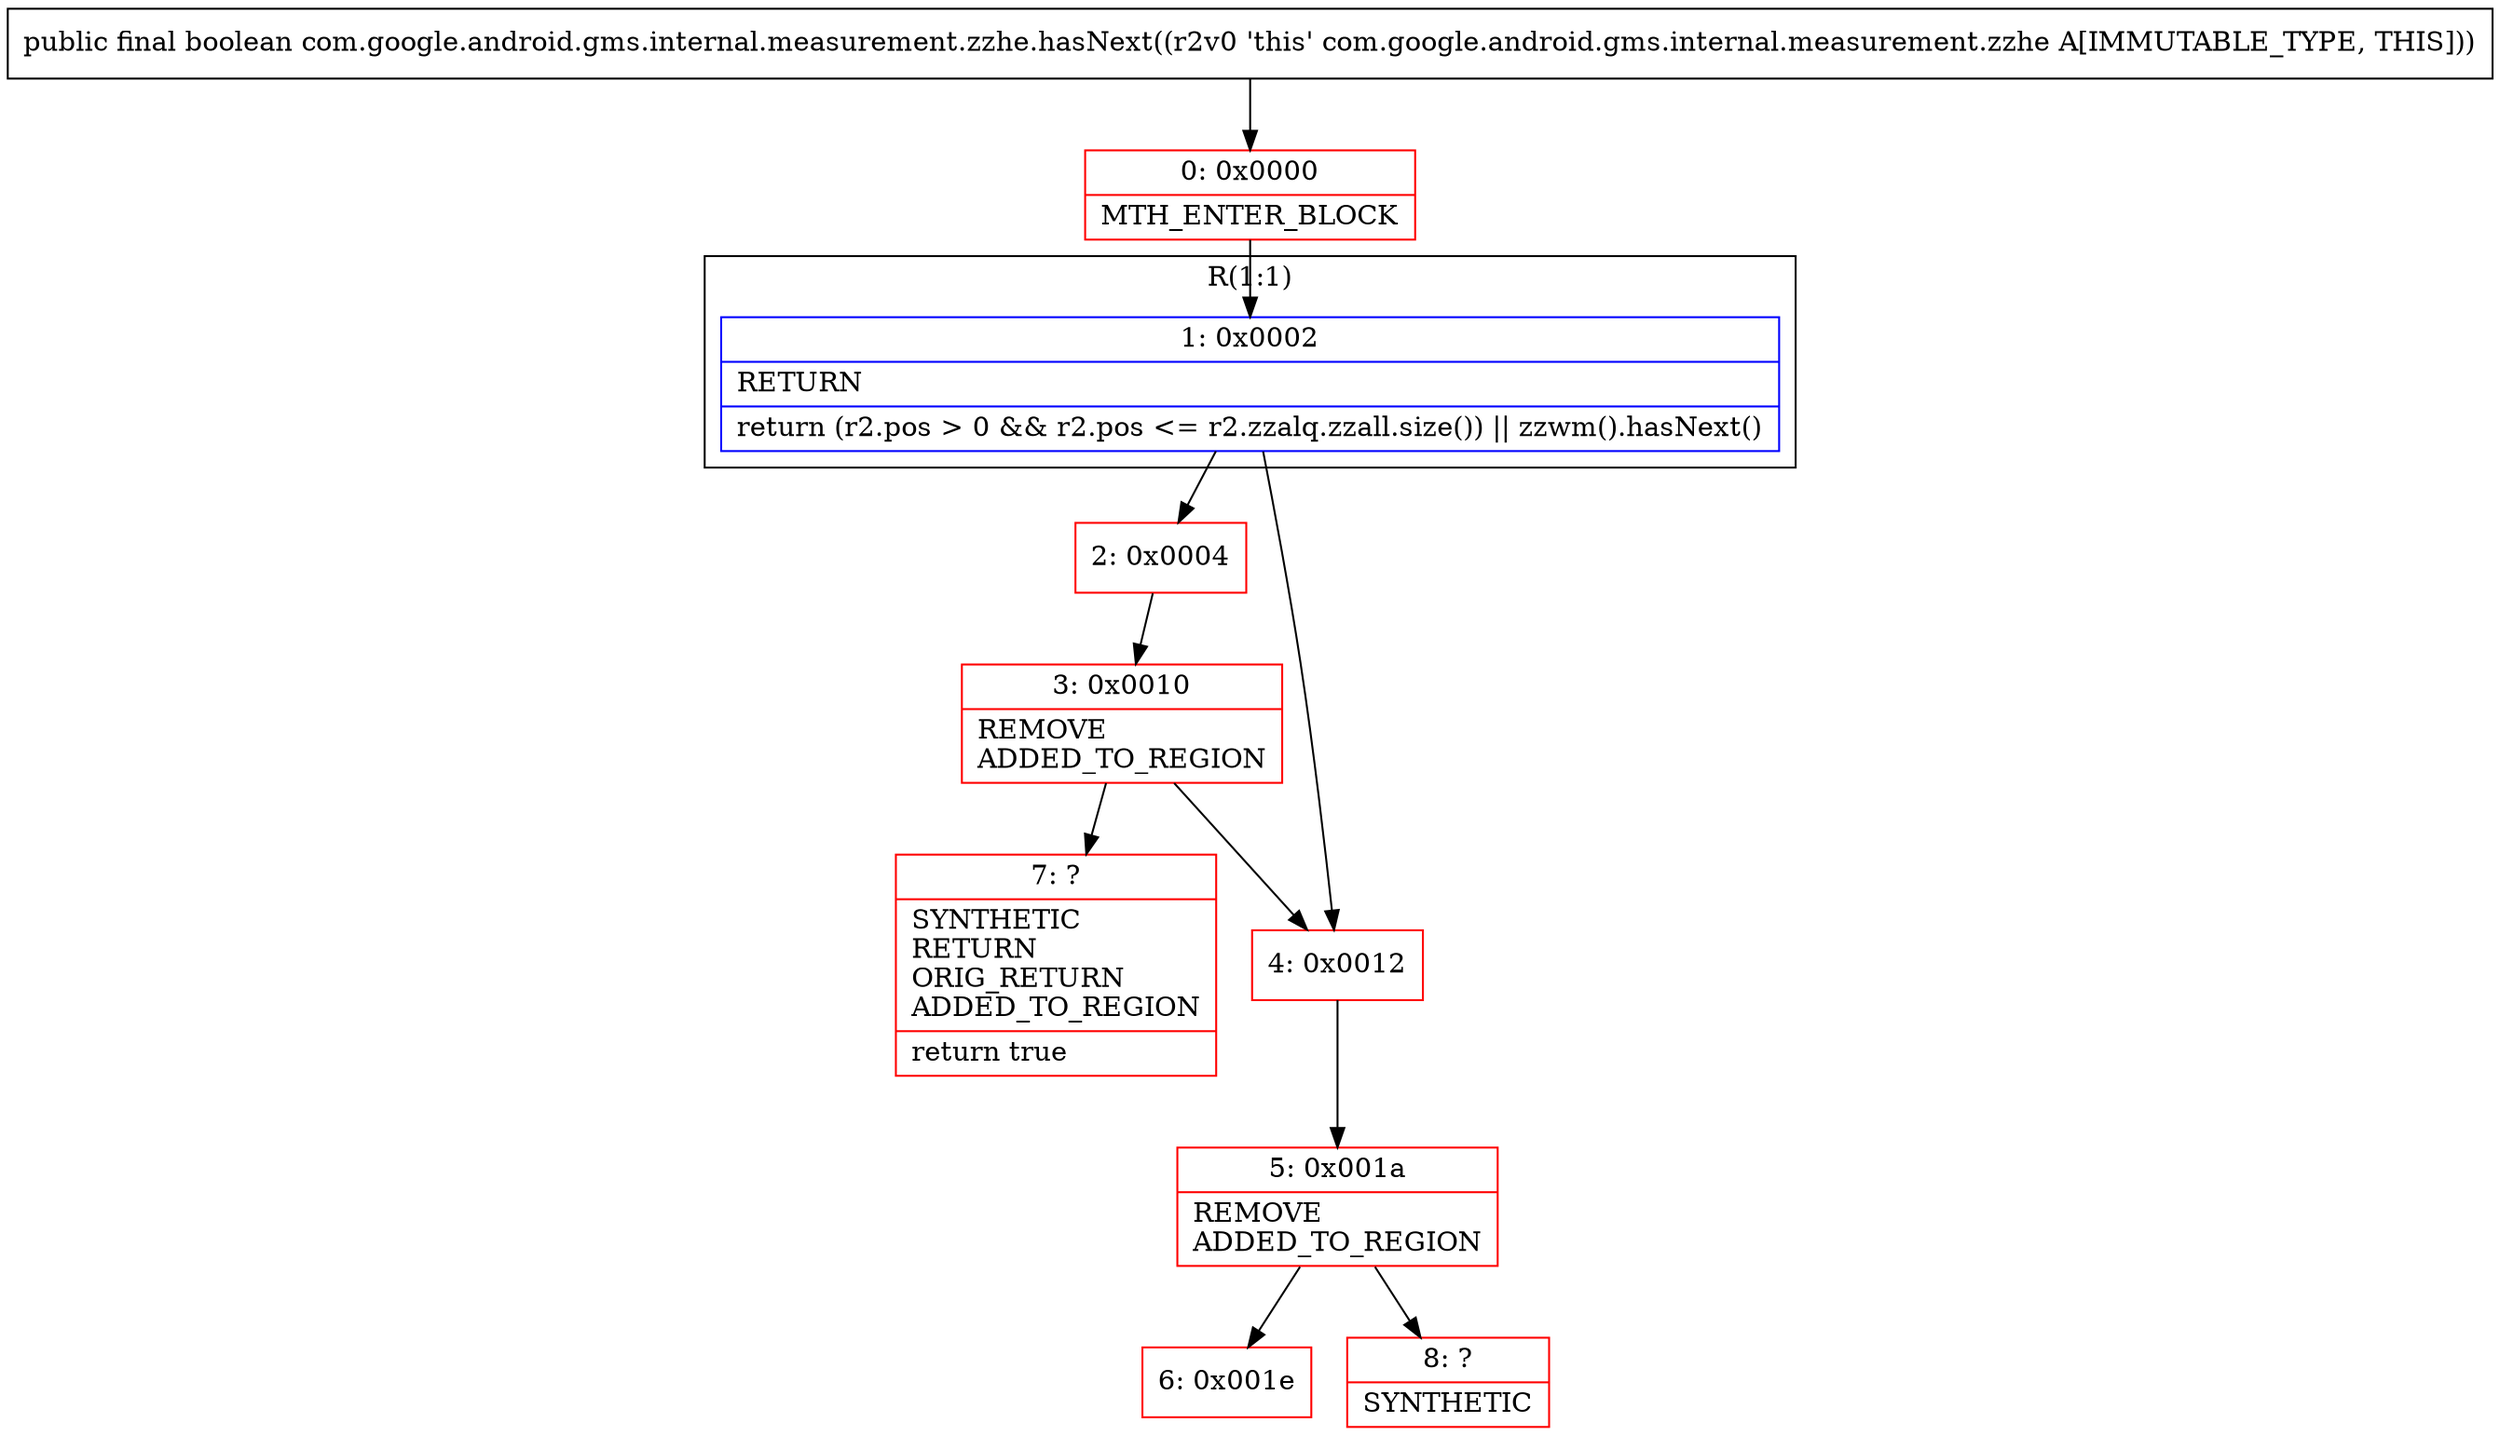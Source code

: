 digraph "CFG forcom.google.android.gms.internal.measurement.zzhe.hasNext()Z" {
subgraph cluster_Region_622114901 {
label = "R(1:1)";
node [shape=record,color=blue];
Node_1 [shape=record,label="{1\:\ 0x0002|RETURN\l|return (r2.pos \> 0 && r2.pos \<= r2.zzalq.zzall.size()) \|\| zzwm().hasNext()\l}"];
}
Node_0 [shape=record,color=red,label="{0\:\ 0x0000|MTH_ENTER_BLOCK\l}"];
Node_2 [shape=record,color=red,label="{2\:\ 0x0004}"];
Node_3 [shape=record,color=red,label="{3\:\ 0x0010|REMOVE\lADDED_TO_REGION\l}"];
Node_4 [shape=record,color=red,label="{4\:\ 0x0012}"];
Node_5 [shape=record,color=red,label="{5\:\ 0x001a|REMOVE\lADDED_TO_REGION\l}"];
Node_6 [shape=record,color=red,label="{6\:\ 0x001e}"];
Node_7 [shape=record,color=red,label="{7\:\ ?|SYNTHETIC\lRETURN\lORIG_RETURN\lADDED_TO_REGION\l|return true\l}"];
Node_8 [shape=record,color=red,label="{8\:\ ?|SYNTHETIC\l}"];
MethodNode[shape=record,label="{public final boolean com.google.android.gms.internal.measurement.zzhe.hasNext((r2v0 'this' com.google.android.gms.internal.measurement.zzhe A[IMMUTABLE_TYPE, THIS])) }"];
MethodNode -> Node_0;
Node_1 -> Node_2;
Node_1 -> Node_4;
Node_0 -> Node_1;
Node_2 -> Node_3;
Node_3 -> Node_4;
Node_3 -> Node_7;
Node_4 -> Node_5;
Node_5 -> Node_6;
Node_5 -> Node_8;
}

